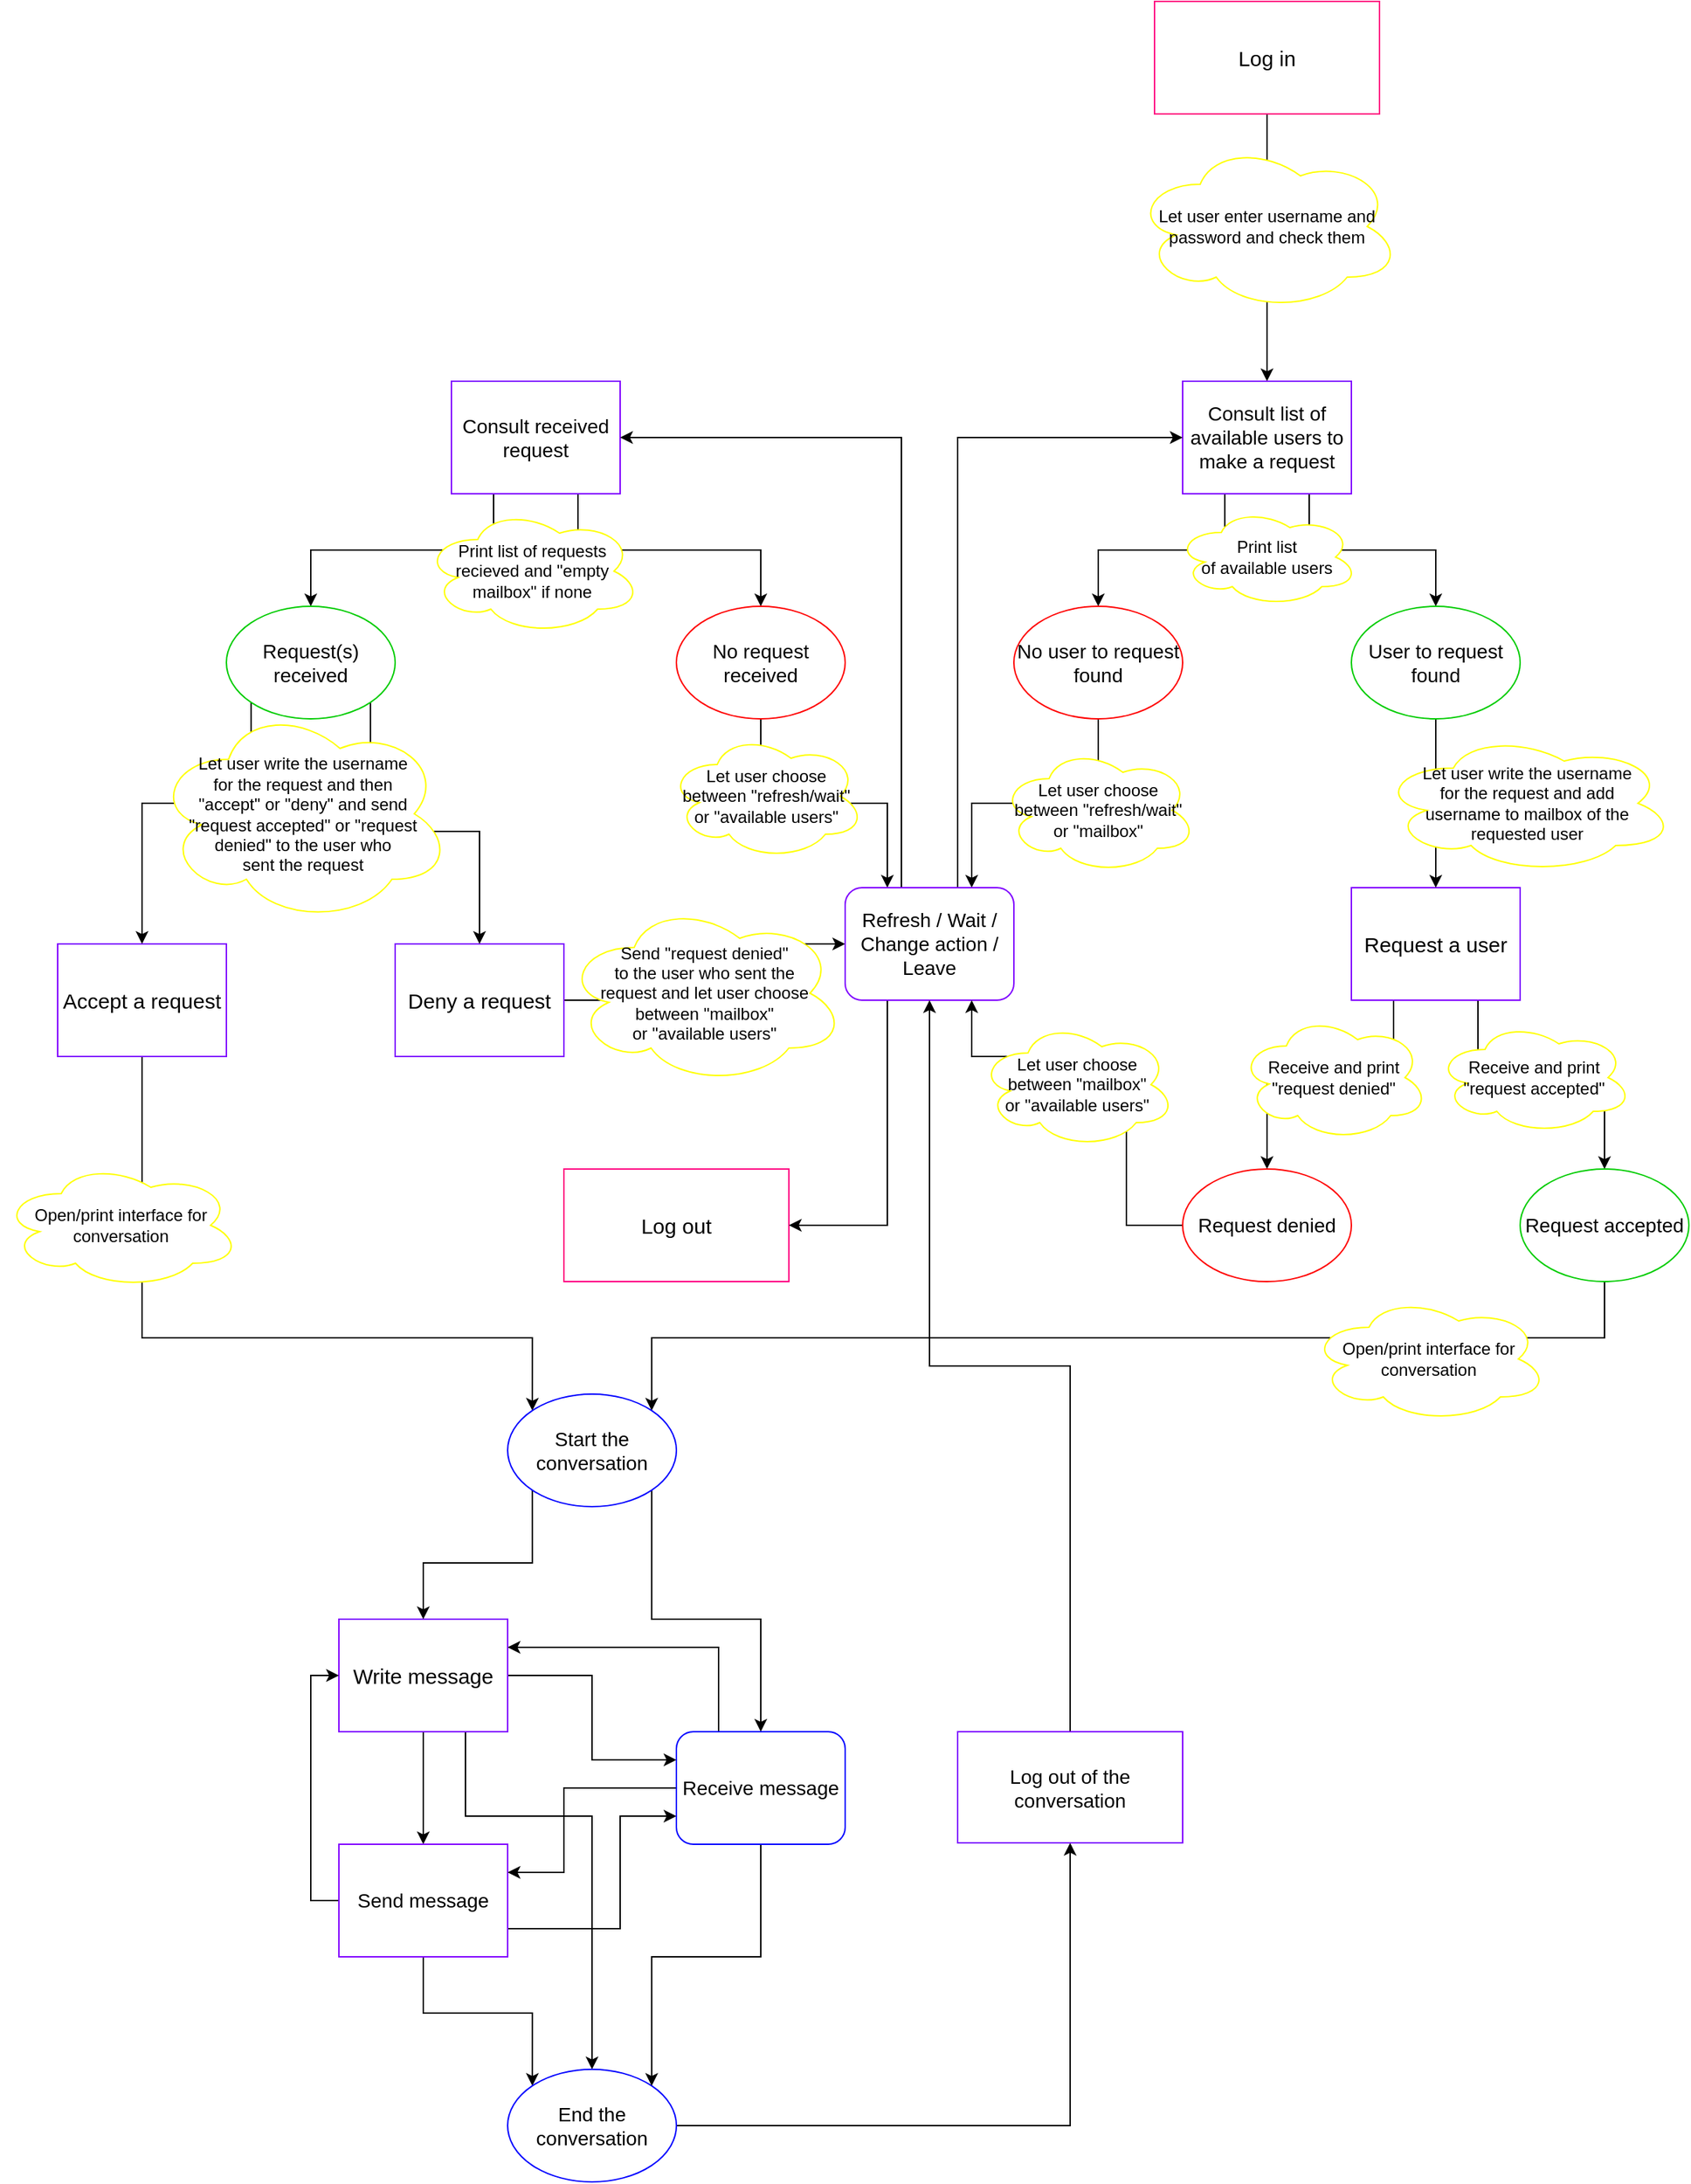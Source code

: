 <mxfile version="14.8.0" type="github">
  <diagram id="4xfSyRILvvJ5qcTq9c_M" name="Page-1">
    <mxGraphModel dx="3427" dy="2302" grid="1" gridSize="10" guides="1" tooltips="1" connect="1" arrows="1" fold="1" page="1" pageScale="1" pageWidth="827" pageHeight="1169" math="0" shadow="0">
      <root>
        <mxCell id="0" />
        <mxCell id="1" parent="0" />
        <mxCell id="45BCsNxyUKKtiH-OP_Ch-14" style="edgeStyle=orthogonalEdgeStyle;rounded=0;orthogonalLoop=1;jettySize=auto;html=1;exitX=0.5;exitY=1;exitDx=0;exitDy=0;entryX=0.5;entryY=0;entryDx=0;entryDy=0;" parent="1" source="45BCsNxyUKKtiH-OP_Ch-1" target="45BCsNxyUKKtiH-OP_Ch-3" edge="1">
          <mxGeometry relative="1" as="geometry">
            <mxPoint x="830" y="280" as="targetPoint" />
          </mxGeometry>
        </mxCell>
        <mxCell id="45BCsNxyUKKtiH-OP_Ch-1" value="&lt;font style=&quot;font-size: 15px&quot;&gt;Log in&lt;/font&gt;" style="rounded=0;whiteSpace=wrap;html=1;strokeColor=#FF0080;" parent="1" vertex="1">
          <mxGeometry x="620" y="-70" width="160" height="80" as="geometry" />
        </mxCell>
        <mxCell id="45BCsNxyUKKtiH-OP_Ch-2" value="&lt;font style=&quot;font-size: 15px&quot;&gt;Log out&lt;/font&gt;" style="rounded=0;whiteSpace=wrap;html=1;strokeColor=#FF0080;" parent="1" vertex="1">
          <mxGeometry x="200" y="760" width="160" height="80" as="geometry" />
        </mxCell>
        <mxCell id="45BCsNxyUKKtiH-OP_Ch-34" style="edgeStyle=orthogonalEdgeStyle;rounded=0;orthogonalLoop=1;jettySize=auto;html=1;entryX=0.5;entryY=0;entryDx=0;entryDy=0;exitX=0.25;exitY=1;exitDx=0;exitDy=0;" parent="1" source="45BCsNxyUKKtiH-OP_Ch-3" target="45BCsNxyUKKtiH-OP_Ch-31" edge="1">
          <mxGeometry relative="1" as="geometry" />
        </mxCell>
        <mxCell id="45BCsNxyUKKtiH-OP_Ch-43" style="edgeStyle=orthogonalEdgeStyle;rounded=0;orthogonalLoop=1;jettySize=auto;html=1;exitX=0.75;exitY=1;exitDx=0;exitDy=0;" parent="1" source="45BCsNxyUKKtiH-OP_Ch-3" target="45BCsNxyUKKtiH-OP_Ch-32" edge="1">
          <mxGeometry relative="1" as="geometry" />
        </mxCell>
        <mxCell id="45BCsNxyUKKtiH-OP_Ch-3" value="&lt;font style=&quot;font-size: 14px&quot;&gt;Consult list of available users to make a request&lt;/font&gt;" style="rounded=0;whiteSpace=wrap;html=1;strokeColor=#7F00FF;" parent="1" vertex="1">
          <mxGeometry x="640" y="200" width="120" height="80" as="geometry" />
        </mxCell>
        <mxCell id="45BCsNxyUKKtiH-OP_Ch-24" style="edgeStyle=orthogonalEdgeStyle;rounded=0;orthogonalLoop=1;jettySize=auto;html=1;entryX=0.5;entryY=0;entryDx=0;entryDy=0;exitX=0.25;exitY=1;exitDx=0;exitDy=0;" parent="1" source="45BCsNxyUKKtiH-OP_Ch-4" target="45BCsNxyUKKtiH-OP_Ch-21" edge="1">
          <mxGeometry relative="1" as="geometry" />
        </mxCell>
        <mxCell id="45BCsNxyUKKtiH-OP_Ch-25" style="edgeStyle=orthogonalEdgeStyle;rounded=0;orthogonalLoop=1;jettySize=auto;html=1;exitX=0.75;exitY=1;exitDx=0;exitDy=0;" parent="1" source="45BCsNxyUKKtiH-OP_Ch-4" target="45BCsNxyUKKtiH-OP_Ch-23" edge="1">
          <mxGeometry relative="1" as="geometry" />
        </mxCell>
        <mxCell id="45BCsNxyUKKtiH-OP_Ch-4" value="&lt;font style=&quot;font-size: 14px&quot;&gt;Consult received request&lt;/font&gt;" style="rounded=0;whiteSpace=wrap;html=1;strokeColor=#7F00FF;" parent="1" vertex="1">
          <mxGeometry x="120" y="200" width="120" height="80" as="geometry" />
        </mxCell>
        <mxCell id="45BCsNxyUKKtiH-OP_Ch-55" style="edgeStyle=orthogonalEdgeStyle;rounded=0;orthogonalLoop=1;jettySize=auto;html=1;entryX=0.5;entryY=0;entryDx=0;entryDy=0;exitX=0.25;exitY=1;exitDx=0;exitDy=0;" parent="1" source="45BCsNxyUKKtiH-OP_Ch-5" target="45BCsNxyUKKtiH-OP_Ch-53" edge="1">
          <mxGeometry relative="1" as="geometry" />
        </mxCell>
        <mxCell id="45BCsNxyUKKtiH-OP_Ch-56" style="edgeStyle=orthogonalEdgeStyle;rounded=0;orthogonalLoop=1;jettySize=auto;html=1;exitX=0.75;exitY=1;exitDx=0;exitDy=0;" parent="1" source="45BCsNxyUKKtiH-OP_Ch-5" target="45BCsNxyUKKtiH-OP_Ch-54" edge="1">
          <mxGeometry relative="1" as="geometry" />
        </mxCell>
        <mxCell id="45BCsNxyUKKtiH-OP_Ch-5" value="&lt;font style=&quot;font-size: 15px&quot;&gt;Request a user&lt;br&gt;&lt;/font&gt;" style="rounded=0;whiteSpace=wrap;html=1;strokeColor=#7F00FF;" parent="1" vertex="1">
          <mxGeometry x="760" y="560" width="120" height="80" as="geometry" />
        </mxCell>
        <mxCell id="45BCsNxyUKKtiH-OP_Ch-77" style="edgeStyle=orthogonalEdgeStyle;rounded=0;orthogonalLoop=1;jettySize=auto;html=1;entryX=0;entryY=0;entryDx=0;entryDy=0;" parent="1" source="45BCsNxyUKKtiH-OP_Ch-7" target="45BCsNxyUKKtiH-OP_Ch-64" edge="1">
          <mxGeometry relative="1" as="geometry">
            <Array as="points">
              <mxPoint x="-100" y="880" />
              <mxPoint x="178" y="880" />
            </Array>
          </mxGeometry>
        </mxCell>
        <mxCell id="45BCsNxyUKKtiH-OP_Ch-7" value="&lt;font style=&quot;font-size: 15px&quot;&gt;Accept a request&lt;br&gt;&lt;/font&gt;" style="rounded=0;whiteSpace=wrap;html=1;strokeColor=#7F00FF;" parent="1" vertex="1">
          <mxGeometry x="-160" y="600" width="120" height="80" as="geometry" />
        </mxCell>
        <mxCell id="45BCsNxyUKKtiH-OP_Ch-52" style="edgeStyle=orthogonalEdgeStyle;rounded=0;orthogonalLoop=1;jettySize=auto;html=1;entryX=0;entryY=0.5;entryDx=0;entryDy=0;exitX=1;exitY=0.5;exitDx=0;exitDy=0;" parent="1" source="45BCsNxyUKKtiH-OP_Ch-8" target="45BCsNxyUKKtiH-OP_Ch-46" edge="1">
          <mxGeometry relative="1" as="geometry" />
        </mxCell>
        <mxCell id="45BCsNxyUKKtiH-OP_Ch-8" value="&lt;font style=&quot;font-size: 15px&quot;&gt;Deny a request&lt;br&gt;&lt;/font&gt;" style="rounded=0;whiteSpace=wrap;html=1;strokeColor=#7F00FF;" parent="1" vertex="1">
          <mxGeometry x="80" y="600" width="120" height="80" as="geometry" />
        </mxCell>
        <mxCell id="45BCsNxyUKKtiH-OP_Ch-81" style="edgeStyle=orthogonalEdgeStyle;rounded=0;orthogonalLoop=1;jettySize=auto;html=1;entryX=0.5;entryY=0;entryDx=0;entryDy=0;" parent="1" source="45BCsNxyUKKtiH-OP_Ch-9" target="45BCsNxyUKKtiH-OP_Ch-10" edge="1">
          <mxGeometry relative="1" as="geometry" />
        </mxCell>
        <mxCell id="45BCsNxyUKKtiH-OP_Ch-87" style="edgeStyle=orthogonalEdgeStyle;rounded=0;orthogonalLoop=1;jettySize=auto;html=1;exitX=0.75;exitY=1;exitDx=0;exitDy=0;entryX=0.5;entryY=0;entryDx=0;entryDy=0;" parent="1" source="45BCsNxyUKKtiH-OP_Ch-9" target="45BCsNxyUKKtiH-OP_Ch-66" edge="1">
          <mxGeometry relative="1" as="geometry">
            <Array as="points">
              <mxPoint x="130" y="1220" />
              <mxPoint x="220" y="1220" />
            </Array>
          </mxGeometry>
        </mxCell>
        <mxCell id="45BCsNxyUKKtiH-OP_Ch-89" style="edgeStyle=orthogonalEdgeStyle;rounded=0;orthogonalLoop=1;jettySize=auto;html=1;entryX=0;entryY=0.25;entryDx=0;entryDy=0;" parent="1" source="45BCsNxyUKKtiH-OP_Ch-9" target="45BCsNxyUKKtiH-OP_Ch-68" edge="1">
          <mxGeometry relative="1" as="geometry" />
        </mxCell>
        <mxCell id="45BCsNxyUKKtiH-OP_Ch-9" value="&lt;font style=&quot;font-size: 15px&quot;&gt;Write message&lt;br&gt;&lt;/font&gt;" style="rounded=0;whiteSpace=wrap;html=1;strokeColor=#7F00FF;" parent="1" vertex="1">
          <mxGeometry x="40" y="1080" width="120" height="80" as="geometry" />
        </mxCell>
        <mxCell id="45BCsNxyUKKtiH-OP_Ch-84" style="edgeStyle=orthogonalEdgeStyle;rounded=0;orthogonalLoop=1;jettySize=auto;html=1;entryX=0;entryY=0;entryDx=0;entryDy=0;" parent="1" source="45BCsNxyUKKtiH-OP_Ch-10" target="45BCsNxyUKKtiH-OP_Ch-66" edge="1">
          <mxGeometry relative="1" as="geometry" />
        </mxCell>
        <mxCell id="45BCsNxyUKKtiH-OP_Ch-91" style="edgeStyle=orthogonalEdgeStyle;rounded=0;orthogonalLoop=1;jettySize=auto;html=1;exitX=1;exitY=0.75;exitDx=0;exitDy=0;entryX=0;entryY=0.75;entryDx=0;entryDy=0;" parent="1" source="45BCsNxyUKKtiH-OP_Ch-10" target="45BCsNxyUKKtiH-OP_Ch-68" edge="1">
          <mxGeometry relative="1" as="geometry">
            <Array as="points">
              <mxPoint x="240" y="1300" />
              <mxPoint x="240" y="1220" />
            </Array>
          </mxGeometry>
        </mxCell>
        <mxCell id="bJzXwiXKM_VvpVRebsKp-5" style="edgeStyle=orthogonalEdgeStyle;rounded=0;orthogonalLoop=1;jettySize=auto;html=1;entryX=0;entryY=0.5;entryDx=0;entryDy=0;exitX=0;exitY=0.5;exitDx=0;exitDy=0;" edge="1" parent="1" source="45BCsNxyUKKtiH-OP_Ch-10" target="45BCsNxyUKKtiH-OP_Ch-9">
          <mxGeometry relative="1" as="geometry" />
        </mxCell>
        <mxCell id="45BCsNxyUKKtiH-OP_Ch-10" value="&lt;font style=&quot;font-size: 14px&quot;&gt;Send message&lt;/font&gt;" style="rounded=0;whiteSpace=wrap;html=1;strokeColor=#7F00FF;" parent="1" vertex="1">
          <mxGeometry x="40" y="1240" width="120" height="80" as="geometry" />
        </mxCell>
        <mxCell id="45BCsNxyUKKtiH-OP_Ch-28" style="edgeStyle=orthogonalEdgeStyle;rounded=0;orthogonalLoop=1;jettySize=auto;html=1;entryX=0.5;entryY=0;entryDx=0;entryDy=0;exitX=0;exitY=1;exitDx=0;exitDy=0;" parent="1" source="45BCsNxyUKKtiH-OP_Ch-21" target="45BCsNxyUKKtiH-OP_Ch-7" edge="1">
          <mxGeometry relative="1" as="geometry">
            <Array as="points">
              <mxPoint x="-22" y="500" />
              <mxPoint x="-100" y="500" />
            </Array>
          </mxGeometry>
        </mxCell>
        <mxCell id="45BCsNxyUKKtiH-OP_Ch-29" style="edgeStyle=orthogonalEdgeStyle;rounded=0;orthogonalLoop=1;jettySize=auto;html=1;exitX=1;exitY=1;exitDx=0;exitDy=0;" parent="1" source="45BCsNxyUKKtiH-OP_Ch-21" target="45BCsNxyUKKtiH-OP_Ch-8" edge="1">
          <mxGeometry relative="1" as="geometry" />
        </mxCell>
        <mxCell id="45BCsNxyUKKtiH-OP_Ch-21" value="&lt;font style=&quot;font-size: 14px&quot;&gt;Request(s) received&lt;/font&gt;" style="ellipse;whiteSpace=wrap;html=1;strokeColor=#00CC00;" parent="1" vertex="1">
          <mxGeometry x="-40" y="360" width="120" height="80" as="geometry" />
        </mxCell>
        <mxCell id="45BCsNxyUKKtiH-OP_Ch-47" style="edgeStyle=orthogonalEdgeStyle;rounded=0;orthogonalLoop=1;jettySize=auto;html=1;entryX=0.25;entryY=0;entryDx=0;entryDy=0;" parent="1" source="45BCsNxyUKKtiH-OP_Ch-23" target="45BCsNxyUKKtiH-OP_Ch-46" edge="1">
          <mxGeometry relative="1" as="geometry" />
        </mxCell>
        <mxCell id="45BCsNxyUKKtiH-OP_Ch-23" value="&lt;font style=&quot;font-size: 14px&quot;&gt;No request received&lt;/font&gt;" style="ellipse;whiteSpace=wrap;html=1;strokeColor=#FF0000;" parent="1" vertex="1">
          <mxGeometry x="280" y="360" width="120" height="80" as="geometry" />
        </mxCell>
        <mxCell id="45BCsNxyUKKtiH-OP_Ch-48" style="edgeStyle=orthogonalEdgeStyle;rounded=0;orthogonalLoop=1;jettySize=auto;html=1;entryX=0.75;entryY=0;entryDx=0;entryDy=0;" parent="1" source="45BCsNxyUKKtiH-OP_Ch-31" target="45BCsNxyUKKtiH-OP_Ch-46" edge="1">
          <mxGeometry relative="1" as="geometry" />
        </mxCell>
        <mxCell id="45BCsNxyUKKtiH-OP_Ch-31" value="&lt;font style=&quot;font-size: 14px&quot;&gt;No user to reques&lt;/font&gt;&lt;font style=&quot;font-size: 14px&quot;&gt;t found&lt;/font&gt;" style="ellipse;whiteSpace=wrap;html=1;strokeColor=#FF0000;" parent="1" vertex="1">
          <mxGeometry x="520" y="360" width="120" height="80" as="geometry" />
        </mxCell>
        <mxCell id="45BCsNxyUKKtiH-OP_Ch-41" style="edgeStyle=orthogonalEdgeStyle;rounded=0;orthogonalLoop=1;jettySize=auto;html=1;" parent="1" source="45BCsNxyUKKtiH-OP_Ch-32" target="45BCsNxyUKKtiH-OP_Ch-5" edge="1">
          <mxGeometry relative="1" as="geometry" />
        </mxCell>
        <mxCell id="45BCsNxyUKKtiH-OP_Ch-32" value="&lt;font style=&quot;font-size: 14px&quot;&gt;User to reques&lt;/font&gt;&lt;font style=&quot;font-size: 14px&quot;&gt;t found&lt;br&gt;&lt;/font&gt;" style="ellipse;whiteSpace=wrap;html=1;strokeColor=#00CC00;" parent="1" vertex="1">
          <mxGeometry x="760" y="360" width="120" height="80" as="geometry" />
        </mxCell>
        <mxCell id="45BCsNxyUKKtiH-OP_Ch-97" style="edgeStyle=orthogonalEdgeStyle;rounded=0;orthogonalLoop=1;jettySize=auto;html=1;entryX=1;entryY=0.5;entryDx=0;entryDy=0;" parent="1" source="45BCsNxyUKKtiH-OP_Ch-46" target="45BCsNxyUKKtiH-OP_Ch-4" edge="1">
          <mxGeometry relative="1" as="geometry">
            <Array as="points">
              <mxPoint x="440" y="240" />
            </Array>
          </mxGeometry>
        </mxCell>
        <mxCell id="45BCsNxyUKKtiH-OP_Ch-98" style="edgeStyle=orthogonalEdgeStyle;rounded=0;orthogonalLoop=1;jettySize=auto;html=1;entryX=0;entryY=0.5;entryDx=0;entryDy=0;" parent="1" source="45BCsNxyUKKtiH-OP_Ch-46" target="45BCsNxyUKKtiH-OP_Ch-3" edge="1">
          <mxGeometry relative="1" as="geometry">
            <Array as="points">
              <mxPoint x="480" y="240" />
            </Array>
          </mxGeometry>
        </mxCell>
        <mxCell id="0HnCs26YUn6dYnlejCGZ-24" style="edgeStyle=orthogonalEdgeStyle;rounded=0;orthogonalLoop=1;jettySize=auto;html=1;exitX=0.25;exitY=1;exitDx=0;exitDy=0;entryX=1;entryY=0.5;entryDx=0;entryDy=0;" parent="1" source="45BCsNxyUKKtiH-OP_Ch-46" target="45BCsNxyUKKtiH-OP_Ch-2" edge="1">
          <mxGeometry relative="1" as="geometry" />
        </mxCell>
        <mxCell id="45BCsNxyUKKtiH-OP_Ch-46" value="&lt;div&gt;&lt;font style=&quot;font-size: 14px&quot;&gt;Refresh / Wait / Change action /&lt;/font&gt;&lt;/div&gt;&lt;div&gt;&lt;font style=&quot;font-size: 14px&quot;&gt;Leave&lt;br&gt;&lt;/font&gt;&lt;/div&gt;" style="rounded=1;whiteSpace=wrap;html=1;strokeColor=#7F00FF;" parent="1" vertex="1">
          <mxGeometry x="400" y="560" width="120" height="80" as="geometry" />
        </mxCell>
        <mxCell id="0HnCs26YUn6dYnlejCGZ-22" style="edgeStyle=orthogonalEdgeStyle;rounded=0;orthogonalLoop=1;jettySize=auto;html=1;entryX=0.75;entryY=1;entryDx=0;entryDy=0;" parent="1" source="45BCsNxyUKKtiH-OP_Ch-53" target="45BCsNxyUKKtiH-OP_Ch-46" edge="1">
          <mxGeometry relative="1" as="geometry">
            <Array as="points">
              <mxPoint x="600" y="800" />
              <mxPoint x="600" y="680" />
              <mxPoint x="490" y="680" />
            </Array>
          </mxGeometry>
        </mxCell>
        <mxCell id="45BCsNxyUKKtiH-OP_Ch-53" value="&lt;font style=&quot;font-size: 14px&quot;&gt;Request denied&lt;/font&gt;" style="ellipse;whiteSpace=wrap;html=1;strokeColor=#FF0000;" parent="1" vertex="1">
          <mxGeometry x="640" y="760" width="120" height="80" as="geometry" />
        </mxCell>
        <mxCell id="45BCsNxyUKKtiH-OP_Ch-78" style="edgeStyle=orthogonalEdgeStyle;rounded=0;orthogonalLoop=1;jettySize=auto;html=1;entryX=1;entryY=0;entryDx=0;entryDy=0;" parent="1" source="45BCsNxyUKKtiH-OP_Ch-54" target="45BCsNxyUKKtiH-OP_Ch-64" edge="1">
          <mxGeometry relative="1" as="geometry">
            <Array as="points">
              <mxPoint x="940" y="880" />
              <mxPoint x="262" y="880" />
            </Array>
          </mxGeometry>
        </mxCell>
        <mxCell id="45BCsNxyUKKtiH-OP_Ch-54" value="&lt;font style=&quot;font-size: 14px&quot;&gt;Request accepted&lt;/font&gt;" style="ellipse;whiteSpace=wrap;html=1;strokeColor=#00CC00;" parent="1" vertex="1">
          <mxGeometry x="880" y="760" width="120" height="80" as="geometry" />
        </mxCell>
        <mxCell id="45BCsNxyUKKtiH-OP_Ch-79" style="edgeStyle=orthogonalEdgeStyle;rounded=0;orthogonalLoop=1;jettySize=auto;html=1;entryX=0.5;entryY=0;entryDx=0;entryDy=0;exitX=0;exitY=1;exitDx=0;exitDy=0;" parent="1" source="45BCsNxyUKKtiH-OP_Ch-64" target="45BCsNxyUKKtiH-OP_Ch-9" edge="1">
          <mxGeometry relative="1" as="geometry" />
        </mxCell>
        <mxCell id="45BCsNxyUKKtiH-OP_Ch-80" style="edgeStyle=orthogonalEdgeStyle;rounded=0;orthogonalLoop=1;jettySize=auto;html=1;exitX=1;exitY=1;exitDx=0;exitDy=0;" parent="1" source="45BCsNxyUKKtiH-OP_Ch-64" target="45BCsNxyUKKtiH-OP_Ch-68" edge="1">
          <mxGeometry relative="1" as="geometry" />
        </mxCell>
        <mxCell id="45BCsNxyUKKtiH-OP_Ch-64" value="&lt;font style=&quot;font-size: 14px&quot;&gt;Start the conversation&lt;/font&gt;" style="ellipse;whiteSpace=wrap;html=1;strokeColor=#0000FF;" parent="1" vertex="1">
          <mxGeometry x="160" y="920" width="120" height="80" as="geometry" />
        </mxCell>
        <mxCell id="0HnCs26YUn6dYnlejCGZ-23" style="edgeStyle=orthogonalEdgeStyle;rounded=0;orthogonalLoop=1;jettySize=auto;html=1;entryX=0.5;entryY=1;entryDx=0;entryDy=0;" parent="1" source="45BCsNxyUKKtiH-OP_Ch-66" target="bJzXwiXKM_VvpVRebsKp-1" edge="1">
          <mxGeometry relative="1" as="geometry" />
        </mxCell>
        <mxCell id="45BCsNxyUKKtiH-OP_Ch-66" value="&lt;font style=&quot;font-size: 14px&quot;&gt;End the conversation&lt;/font&gt;" style="ellipse;whiteSpace=wrap;html=1;strokeColor=#0000FF;" parent="1" vertex="1">
          <mxGeometry x="160" y="1400" width="120" height="80" as="geometry" />
        </mxCell>
        <mxCell id="45BCsNxyUKKtiH-OP_Ch-86" style="edgeStyle=orthogonalEdgeStyle;rounded=0;orthogonalLoop=1;jettySize=auto;html=1;entryX=1;entryY=0;entryDx=0;entryDy=0;" parent="1" source="45BCsNxyUKKtiH-OP_Ch-68" target="45BCsNxyUKKtiH-OP_Ch-66" edge="1">
          <mxGeometry relative="1" as="geometry" />
        </mxCell>
        <mxCell id="45BCsNxyUKKtiH-OP_Ch-90" style="edgeStyle=orthogonalEdgeStyle;rounded=0;orthogonalLoop=1;jettySize=auto;html=1;entryX=1;entryY=0.25;entryDx=0;entryDy=0;" parent="1" source="45BCsNxyUKKtiH-OP_Ch-68" target="45BCsNxyUKKtiH-OP_Ch-10" edge="1">
          <mxGeometry relative="1" as="geometry">
            <Array as="points">
              <mxPoint x="200" y="1200" />
              <mxPoint x="200" y="1260" />
            </Array>
          </mxGeometry>
        </mxCell>
        <mxCell id="bJzXwiXKM_VvpVRebsKp-4" style="edgeStyle=orthogonalEdgeStyle;rounded=0;orthogonalLoop=1;jettySize=auto;html=1;exitX=0.25;exitY=0;exitDx=0;exitDy=0;entryX=1;entryY=0.25;entryDx=0;entryDy=0;" edge="1" parent="1" source="45BCsNxyUKKtiH-OP_Ch-68" target="45BCsNxyUKKtiH-OP_Ch-9">
          <mxGeometry relative="1" as="geometry" />
        </mxCell>
        <mxCell id="45BCsNxyUKKtiH-OP_Ch-68" value="&lt;font style=&quot;font-size: 14px&quot;&gt;Receive message&lt;/font&gt;" style="rounded=1;whiteSpace=wrap;html=1;strokeColor=#0000FF;" parent="1" vertex="1">
          <mxGeometry x="280" y="1160" width="120" height="80" as="geometry" />
        </mxCell>
        <mxCell id="0HnCs26YUn6dYnlejCGZ-3" value="&lt;div&gt;&lt;font style=&quot;font-size: 12px&quot;&gt;Print list &lt;br&gt;&lt;/font&gt;&lt;/div&gt;&lt;div&gt;&lt;font style=&quot;font-size: 12px&quot;&gt;&lt;font style=&quot;font-size: 12px&quot;&gt;of available users&lt;/font&gt;&lt;br&gt;&lt;/font&gt;&lt;/div&gt;" style="ellipse;shape=cloud;whiteSpace=wrap;html=1;strokeColor=#FFFF00;" parent="1" vertex="1">
          <mxGeometry x="635" y="290" width="130" height="70" as="geometry" />
        </mxCell>
        <mxCell id="0HnCs26YUn6dYnlejCGZ-5" value="&lt;div&gt;Let user write the username &lt;br&gt;&lt;/div&gt;&lt;div&gt;for the request and add &lt;br&gt;&lt;/div&gt;&lt;div&gt;username to mailbox of the &lt;br&gt;&lt;/div&gt;&lt;div&gt;requested user&lt;/div&gt;" style="ellipse;shape=cloud;whiteSpace=wrap;html=1;strokeColor=#FFFF00;" parent="1" vertex="1">
          <mxGeometry x="780" y="450" width="210" height="100" as="geometry" />
        </mxCell>
        <mxCell id="0HnCs26YUn6dYnlejCGZ-6" value="Print list of requests recieved and &quot;empty mailbox&quot; if none" style="ellipse;shape=cloud;whiteSpace=wrap;html=1;strokeColor=#FFFF00;" parent="1" vertex="1">
          <mxGeometry x="100" y="290" width="155" height="90" as="geometry" />
        </mxCell>
        <mxCell id="0HnCs26YUn6dYnlejCGZ-7" value="&lt;div&gt;Let user write the username &lt;br&gt;&lt;/div&gt;&lt;div&gt;for the request and then &lt;br&gt;&lt;/div&gt;&lt;div&gt;&quot;accept&quot; or &quot;deny&quot; and send &lt;br&gt;&lt;/div&gt;&lt;div&gt;&quot;request accepted&quot; or &quot;request &lt;br&gt;&lt;/div&gt;&lt;div&gt;denied&quot; to the user who &lt;br&gt;&lt;/div&gt;&lt;div&gt;sent the request&lt;br&gt;&lt;/div&gt;" style="ellipse;shape=cloud;whiteSpace=wrap;html=1;strokeColor=#FFFF00;" parent="1" vertex="1">
          <mxGeometry x="-91.25" y="430" width="211.25" height="155" as="geometry" />
        </mxCell>
        <mxCell id="0HnCs26YUn6dYnlejCGZ-8" value="&lt;div&gt;Let user choose &lt;br&gt;&lt;/div&gt;&lt;div&gt;between &quot;refresh/wait&quot; &lt;br&gt;&lt;/div&gt;&lt;div&gt;or &quot;mailbox&quot;&lt;/div&gt;" style="ellipse;shape=cloud;whiteSpace=wrap;html=1;strokeColor=#FFFF00;" parent="1" vertex="1">
          <mxGeometry x="510" y="460" width="140" height="90" as="geometry" />
        </mxCell>
        <mxCell id="0HnCs26YUn6dYnlejCGZ-9" value="&lt;div&gt;Let user choose &lt;br&gt;&lt;/div&gt;&lt;div&gt;between &quot;refresh/wait&quot; &lt;br&gt;&lt;/div&gt;&lt;div&gt;or &quot;available users&quot;&lt;/div&gt;" style="ellipse;shape=cloud;whiteSpace=wrap;html=1;strokeColor=#FFFF00;" parent="1" vertex="1">
          <mxGeometry x="274" y="450" width="140" height="90" as="geometry" />
        </mxCell>
        <mxCell id="0HnCs26YUn6dYnlejCGZ-10" value="&lt;div&gt;Let user choose &lt;br&gt;&lt;/div&gt;&lt;div&gt;between &quot;mailbox&quot; &lt;br&gt;&lt;/div&gt;&lt;div&gt;or &quot;available users&quot;&lt;/div&gt;" style="ellipse;shape=cloud;whiteSpace=wrap;html=1;strokeColor=#FFFF00;" parent="1" vertex="1">
          <mxGeometry x="495" y="655" width="140" height="90" as="geometry" />
        </mxCell>
        <mxCell id="0HnCs26YUn6dYnlejCGZ-11" value="&lt;div&gt;&lt;div&gt;Send &quot;request denied&quot; &lt;br&gt;&lt;/div&gt;&lt;div&gt;to the user who sent the &lt;br&gt;&lt;/div&gt;request and let user choose &lt;br&gt;&lt;/div&gt;&lt;div&gt;between &quot;mailbox&quot; &lt;br&gt;&lt;/div&gt;&lt;div&gt;or &quot;available users&quot;&lt;/div&gt;" style="ellipse;shape=cloud;whiteSpace=wrap;html=1;strokeColor=#FFFF00;" parent="1" vertex="1">
          <mxGeometry x="200" y="570" width="200" height="130" as="geometry" />
        </mxCell>
        <mxCell id="0HnCs26YUn6dYnlejCGZ-12" value="&lt;div&gt;Receive and print &lt;br&gt;&lt;/div&gt;&lt;div&gt;&quot;request accepted&quot;&lt;/div&gt;" style="ellipse;shape=cloud;whiteSpace=wrap;html=1;strokeColor=#FFFF00;" parent="1" vertex="1">
          <mxGeometry x="820" y="655" width="140" height="80" as="geometry" />
        </mxCell>
        <mxCell id="0HnCs26YUn6dYnlejCGZ-13" value="Open/print interface for conversation" style="ellipse;shape=cloud;whiteSpace=wrap;html=1;strokeColor=#FFFF00;" parent="1" vertex="1">
          <mxGeometry x="-200" y="755" width="170" height="90" as="geometry" />
        </mxCell>
        <mxCell id="0HnCs26YUn6dYnlejCGZ-16" value="Receive and print &quot;request denied&quot;" style="ellipse;shape=cloud;whiteSpace=wrap;html=1;strokeColor=#FFFF00;" parent="1" vertex="1">
          <mxGeometry x="680" y="650" width="135" height="90" as="geometry" />
        </mxCell>
        <mxCell id="0HnCs26YUn6dYnlejCGZ-18" value="Open/print interface for conversation" style="ellipse;shape=cloud;whiteSpace=wrap;html=1;strokeColor=#FFFF00;" parent="1" vertex="1">
          <mxGeometry x="730" y="850" width="170" height="90" as="geometry" />
        </mxCell>
        <mxCell id="0HnCs26YUn6dYnlejCGZ-19" value="Let user enter username and password and check them" style="ellipse;shape=cloud;whiteSpace=wrap;html=1;strokeColor=#FFFF00;" parent="1" vertex="1">
          <mxGeometry x="605" y="30" width="190" height="120" as="geometry" />
        </mxCell>
        <mxCell id="bJzXwiXKM_VvpVRebsKp-2" style="edgeStyle=orthogonalEdgeStyle;rounded=0;orthogonalLoop=1;jettySize=auto;html=1;entryX=0.5;entryY=1;entryDx=0;entryDy=0;" edge="1" parent="1" source="bJzXwiXKM_VvpVRebsKp-1" target="45BCsNxyUKKtiH-OP_Ch-46">
          <mxGeometry relative="1" as="geometry" />
        </mxCell>
        <mxCell id="bJzXwiXKM_VvpVRebsKp-1" value="&lt;font style=&quot;font-size: 14px&quot;&gt;Log out of the conversation&lt;/font&gt;" style="rounded=0;whiteSpace=wrap;html=1;strokeColor=#7F00FF;" vertex="1" parent="1">
          <mxGeometry x="480" y="1160" width="160" height="79" as="geometry" />
        </mxCell>
      </root>
    </mxGraphModel>
  </diagram>
</mxfile>
